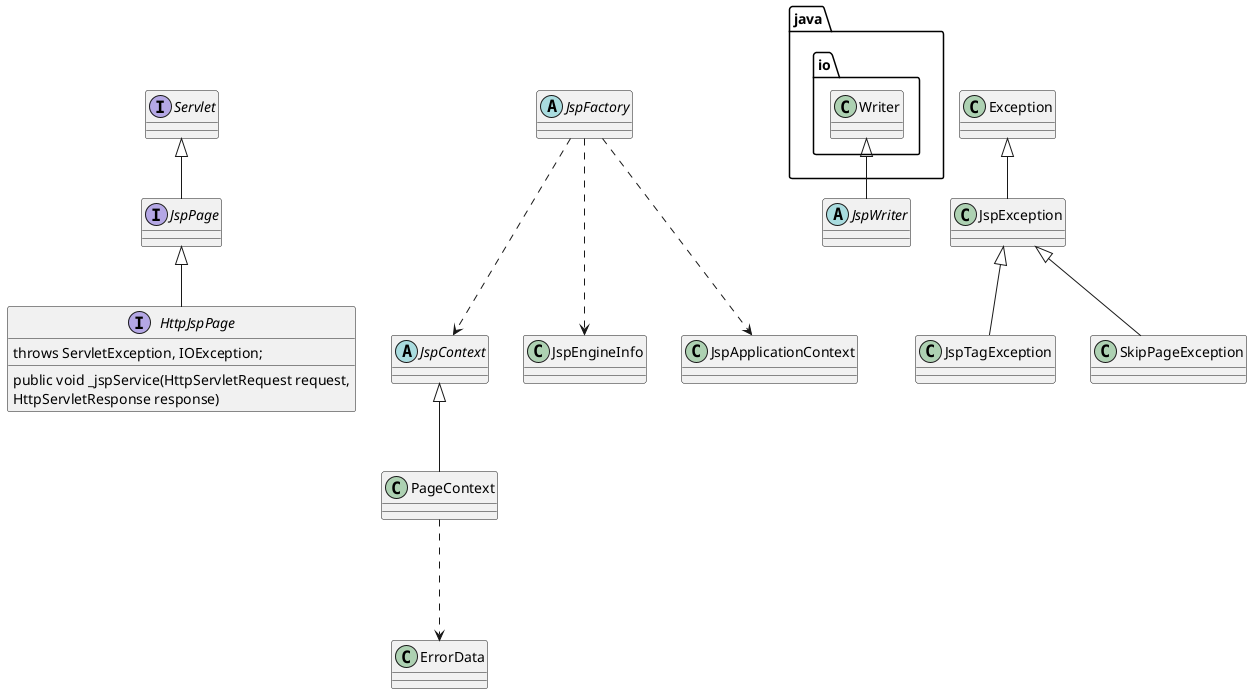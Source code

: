 @startuml

interface Servlet
interface JspPage extends Servlet
interface HttpJspPage extends JspPage {
    public void _jspService(HttpServletRequest request,
                                HttpServletResponse response)
           throws ServletException, IOException;
}

abstract class JspFactory

abstract class JspContext

class PageContext extends JspContext

JspFactory .--> JspContext
JspFactory .--> JspEngineInfo
JspFactory .--> JspApplicationContext

PageContext .--> ErrorData

abstract class JspWriter extends java.io.Writer

class JspException extends Exception
class JspTagException extends JspException
class SkipPageException extends JspException


@enduml